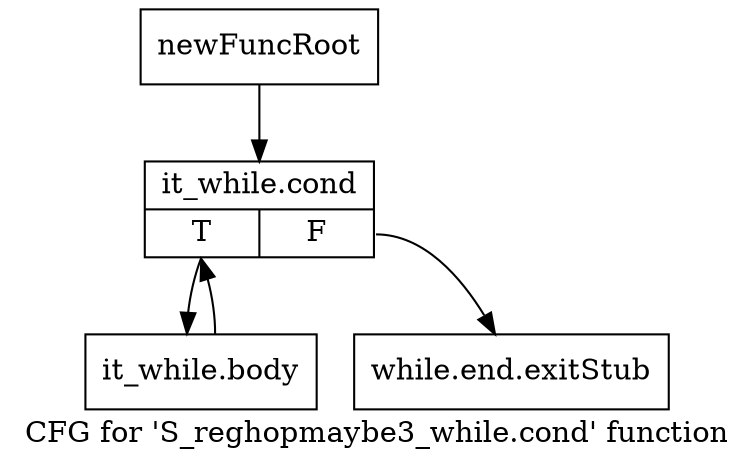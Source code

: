 digraph "CFG for 'S_reghopmaybe3_while.cond' function" {
	label="CFG for 'S_reghopmaybe3_while.cond' function";

	Node0x52e7660 [shape=record,label="{newFuncRoot}"];
	Node0x52e7660 -> Node0x52e7700;
	Node0x52e76b0 [shape=record,label="{while.end.exitStub}"];
	Node0x52e7700 [shape=record,label="{it_while.cond|{<s0>T|<s1>F}}"];
	Node0x52e7700:s0 -> Node0x52e7750;
	Node0x52e7700:s1 -> Node0x52e76b0;
	Node0x52e7750 [shape=record,label="{it_while.body}"];
	Node0x52e7750 -> Node0x52e7700;
}

